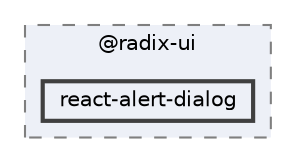 digraph "C:/Users/arisc/OneDrive/Documents/GitHub/FINAL/EcoEats-Project/node_modules/@radix-ui/react-alert-dialog"
{
 // LATEX_PDF_SIZE
  bgcolor="transparent";
  edge [fontname=Helvetica,fontsize=10,labelfontname=Helvetica,labelfontsize=10];
  node [fontname=Helvetica,fontsize=10,shape=box,height=0.2,width=0.4];
  compound=true
  subgraph clusterdir_ab62ad447ec992f2fe79c76b760e4d1f {
    graph [ bgcolor="#edf0f7", pencolor="grey50", label="@radix-ui", fontname=Helvetica,fontsize=10 style="filled,dashed", URL="dir_ab62ad447ec992f2fe79c76b760e4d1f.html",tooltip=""]
  dir_f1eb81537c118d2951fdbb5b806dbd19 [label="react-alert-dialog", fillcolor="#edf0f7", color="grey25", style="filled,bold", URL="dir_f1eb81537c118d2951fdbb5b806dbd19.html",tooltip=""];
  }
}
